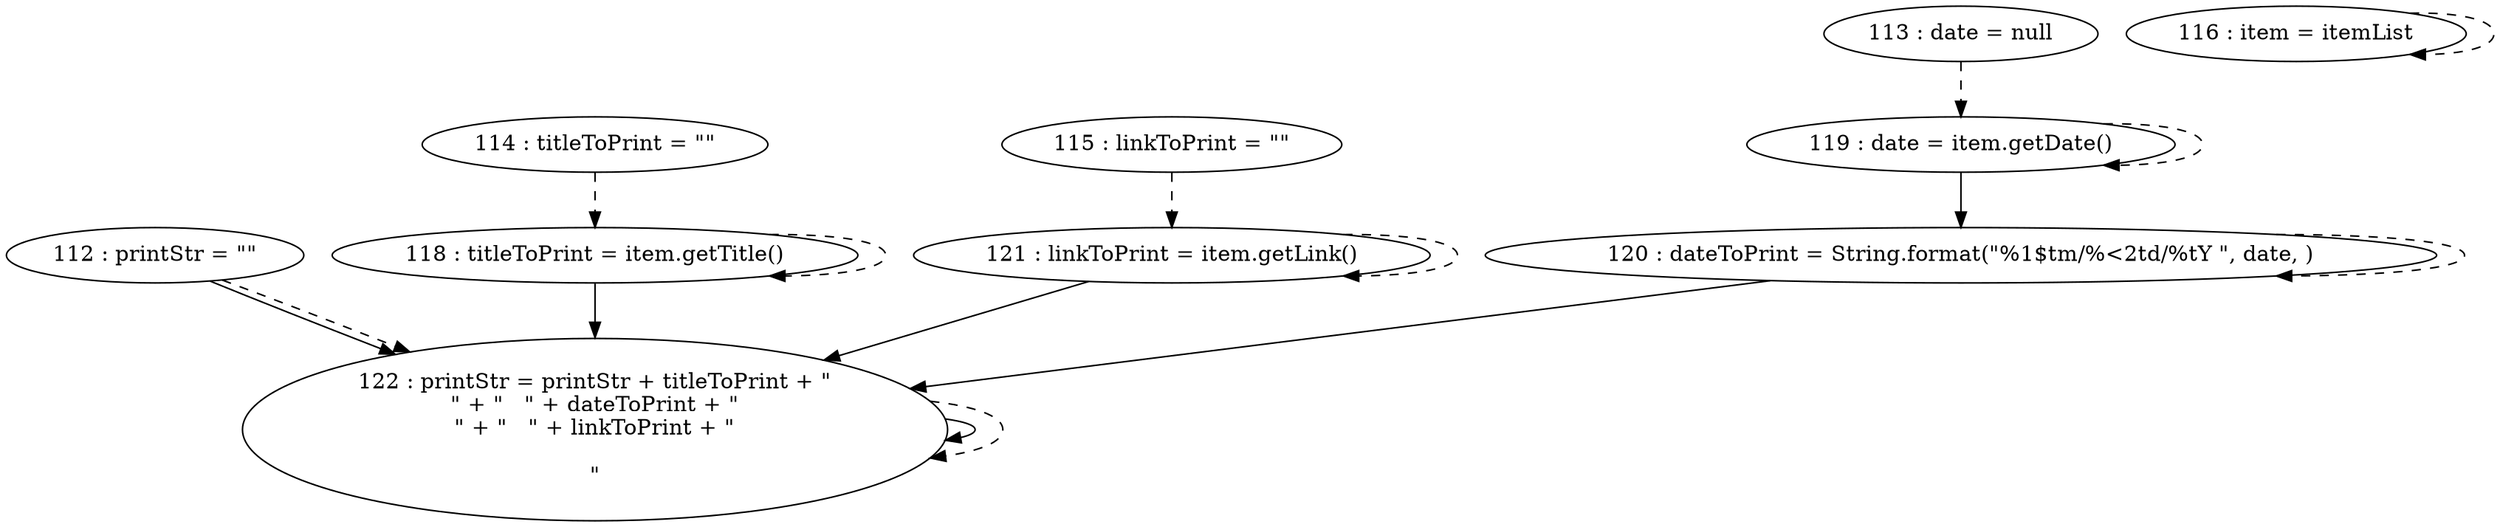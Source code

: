digraph G {
"112 : printStr = \"\""
"112 : printStr = \"\"" -> "122 : printStr = printStr + titleToPrint + \"\n\" + \"   \" + dateToPrint + \"\n\" + \"   \" + linkToPrint + \"\n\n\""
"112 : printStr = \"\"" -> "122 : printStr = printStr + titleToPrint + \"\n\" + \"   \" + dateToPrint + \"\n\" + \"   \" + linkToPrint + \"\n\n\"" [style=dashed]
"113 : date = null"
"113 : date = null" -> "119 : date = item.getDate()" [style=dashed]
"114 : titleToPrint = \"\""
"114 : titleToPrint = \"\"" -> "118 : titleToPrint = item.getTitle()" [style=dashed]
"115 : linkToPrint = \"\""
"115 : linkToPrint = \"\"" -> "121 : linkToPrint = item.getLink()" [style=dashed]
"116 : item = itemList"
"116 : item = itemList" -> "116 : item = itemList" [style=dashed]
"118 : titleToPrint = item.getTitle()"
"118 : titleToPrint = item.getTitle()" -> "122 : printStr = printStr + titleToPrint + \"\n\" + \"   \" + dateToPrint + \"\n\" + \"   \" + linkToPrint + \"\n\n\""
"118 : titleToPrint = item.getTitle()" -> "118 : titleToPrint = item.getTitle()" [style=dashed]
"119 : date = item.getDate()"
"119 : date = item.getDate()" -> "120 : dateToPrint = String.format(\"%1$tm/%<2td/%tY \", date, )"
"119 : date = item.getDate()" -> "119 : date = item.getDate()" [style=dashed]
"120 : dateToPrint = String.format(\"%1$tm/%<2td/%tY \", date, )"
"120 : dateToPrint = String.format(\"%1$tm/%<2td/%tY \", date, )" -> "122 : printStr = printStr + titleToPrint + \"\n\" + \"   \" + dateToPrint + \"\n\" + \"   \" + linkToPrint + \"\n\n\""
"120 : dateToPrint = String.format(\"%1$tm/%<2td/%tY \", date, )" -> "120 : dateToPrint = String.format(\"%1$tm/%<2td/%tY \", date, )" [style=dashed]
"121 : linkToPrint = item.getLink()"
"121 : linkToPrint = item.getLink()" -> "122 : printStr = printStr + titleToPrint + \"\n\" + \"   \" + dateToPrint + \"\n\" + \"   \" + linkToPrint + \"\n\n\""
"121 : linkToPrint = item.getLink()" -> "121 : linkToPrint = item.getLink()" [style=dashed]
"122 : printStr = printStr + titleToPrint + \"\n\" + \"   \" + dateToPrint + \"\n\" + \"   \" + linkToPrint + \"\n\n\""
"122 : printStr = printStr + titleToPrint + \"\n\" + \"   \" + dateToPrint + \"\n\" + \"   \" + linkToPrint + \"\n\n\"" -> "122 : printStr = printStr + titleToPrint + \"\n\" + \"   \" + dateToPrint + \"\n\" + \"   \" + linkToPrint + \"\n\n\""
"122 : printStr = printStr + titleToPrint + \"\n\" + \"   \" + dateToPrint + \"\n\" + \"   \" + linkToPrint + \"\n\n\"" -> "122 : printStr = printStr + titleToPrint + \"\n\" + \"   \" + dateToPrint + \"\n\" + \"   \" + linkToPrint + \"\n\n\"" [style=dashed]
}